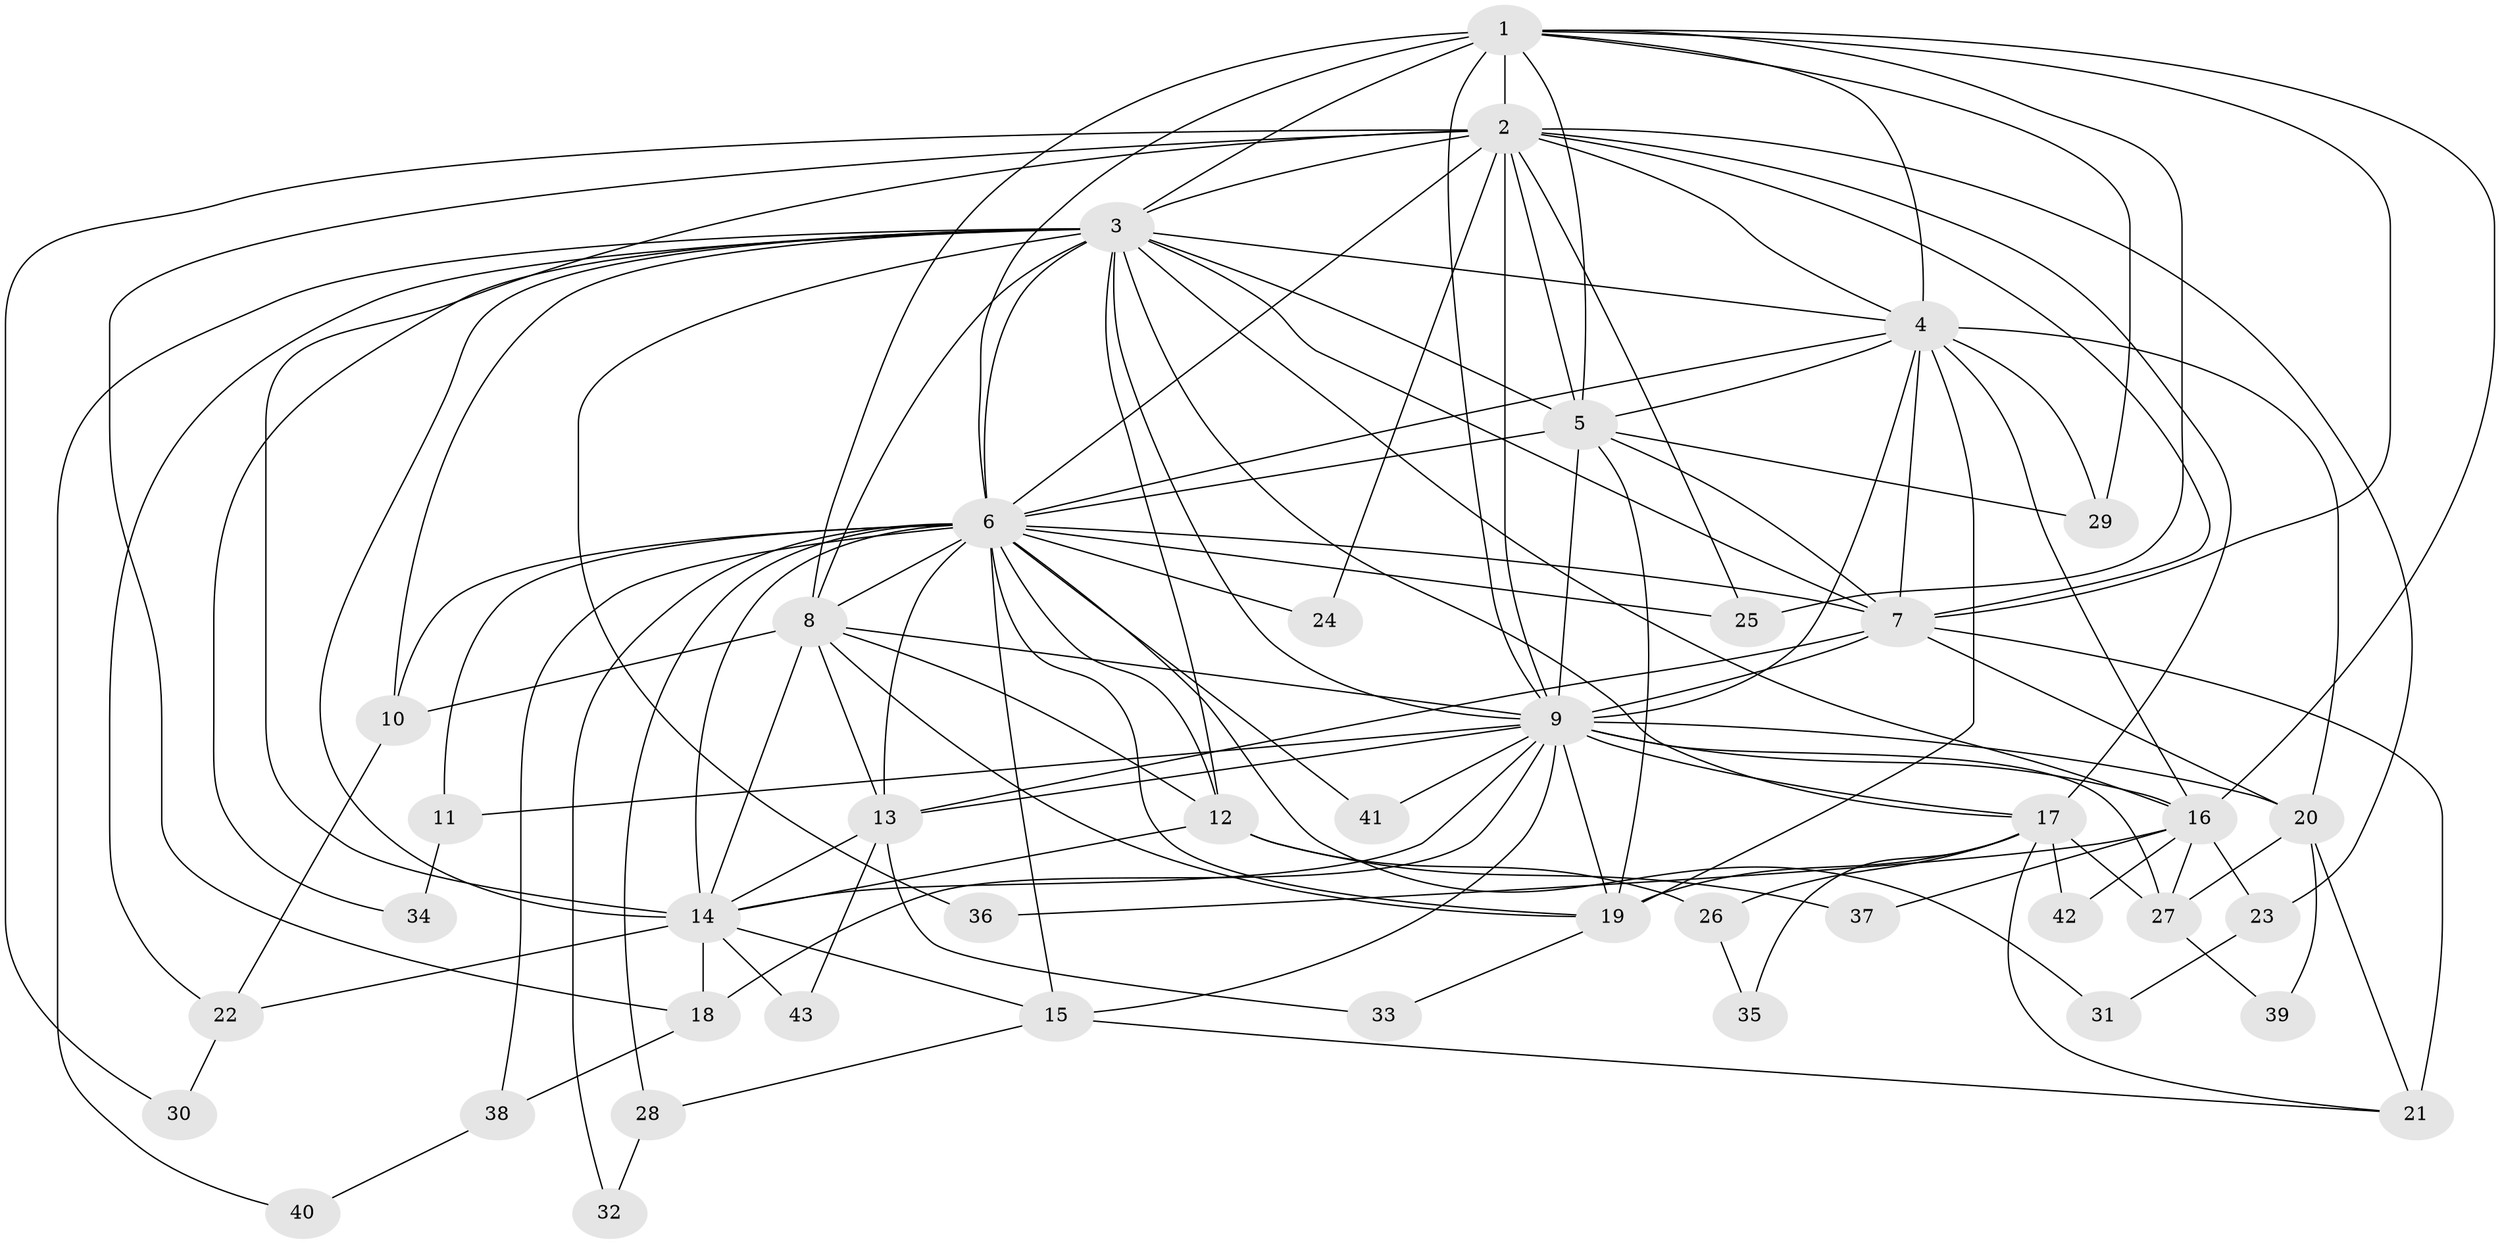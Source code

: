 // original degree distribution, {20: 0.009708737864077669, 24: 0.009708737864077669, 22: 0.019417475728155338, 17: 0.009708737864077669, 13: 0.009708737864077669, 29: 0.009708737864077669, 16: 0.009708737864077669, 30: 0.009708737864077669, 11: 0.009708737864077669, 4: 0.0970873786407767, 2: 0.5825242718446602, 5: 0.05825242718446602, 7: 0.019417475728155338, 3: 0.1262135922330097, 9: 0.009708737864077669, 6: 0.009708737864077669}
// Generated by graph-tools (version 1.1) at 2025/49/03/04/25 22:49:39]
// undirected, 43 vertices, 125 edges
graph export_dot {
  node [color=gray90,style=filled];
  1;
  2;
  3;
  4;
  5;
  6;
  7;
  8;
  9;
  10;
  11;
  12;
  13;
  14;
  15;
  16;
  17;
  18;
  19;
  20;
  21;
  22;
  23;
  24;
  25;
  26;
  27;
  28;
  29;
  30;
  31;
  32;
  33;
  34;
  35;
  36;
  37;
  38;
  39;
  40;
  41;
  42;
  43;
  1 -- 2 [weight=2.0];
  1 -- 3 [weight=1.0];
  1 -- 4 [weight=2.0];
  1 -- 5 [weight=3.0];
  1 -- 6 [weight=1.0];
  1 -- 7 [weight=1.0];
  1 -- 8 [weight=6.0];
  1 -- 9 [weight=1.0];
  1 -- 16 [weight=1.0];
  1 -- 25 [weight=1.0];
  1 -- 29 [weight=1.0];
  2 -- 3 [weight=3.0];
  2 -- 4 [weight=4.0];
  2 -- 5 [weight=4.0];
  2 -- 6 [weight=2.0];
  2 -- 7 [weight=3.0];
  2 -- 9 [weight=4.0];
  2 -- 14 [weight=9.0];
  2 -- 17 [weight=1.0];
  2 -- 18 [weight=1.0];
  2 -- 23 [weight=1.0];
  2 -- 24 [weight=1.0];
  2 -- 25 [weight=1.0];
  2 -- 30 [weight=1.0];
  3 -- 4 [weight=2.0];
  3 -- 5 [weight=2.0];
  3 -- 6 [weight=1.0];
  3 -- 7 [weight=1.0];
  3 -- 8 [weight=1.0];
  3 -- 9 [weight=1.0];
  3 -- 10 [weight=1.0];
  3 -- 12 [weight=1.0];
  3 -- 14 [weight=1.0];
  3 -- 16 [weight=2.0];
  3 -- 17 [weight=1.0];
  3 -- 22 [weight=1.0];
  3 -- 34 [weight=1.0];
  3 -- 36 [weight=1.0];
  3 -- 40 [weight=1.0];
  4 -- 5 [weight=4.0];
  4 -- 6 [weight=2.0];
  4 -- 7 [weight=3.0];
  4 -- 9 [weight=3.0];
  4 -- 16 [weight=1.0];
  4 -- 19 [weight=5.0];
  4 -- 20 [weight=2.0];
  4 -- 29 [weight=1.0];
  5 -- 6 [weight=3.0];
  5 -- 7 [weight=2.0];
  5 -- 9 [weight=19.0];
  5 -- 19 [weight=1.0];
  5 -- 29 [weight=1.0];
  6 -- 7 [weight=1.0];
  6 -- 8 [weight=1.0];
  6 -- 10 [weight=1.0];
  6 -- 11 [weight=1.0];
  6 -- 12 [weight=1.0];
  6 -- 13 [weight=1.0];
  6 -- 14 [weight=2.0];
  6 -- 15 [weight=1.0];
  6 -- 19 [weight=2.0];
  6 -- 24 [weight=1.0];
  6 -- 25 [weight=1.0];
  6 -- 28 [weight=1.0];
  6 -- 31 [weight=1.0];
  6 -- 32 [weight=1.0];
  6 -- 38 [weight=1.0];
  6 -- 41 [weight=1.0];
  7 -- 9 [weight=1.0];
  7 -- 13 [weight=1.0];
  7 -- 20 [weight=1.0];
  7 -- 21 [weight=3.0];
  8 -- 9 [weight=1.0];
  8 -- 10 [weight=1.0];
  8 -- 12 [weight=1.0];
  8 -- 13 [weight=1.0];
  8 -- 14 [weight=1.0];
  8 -- 19 [weight=1.0];
  9 -- 11 [weight=1.0];
  9 -- 13 [weight=1.0];
  9 -- 14 [weight=1.0];
  9 -- 15 [weight=2.0];
  9 -- 16 [weight=1.0];
  9 -- 17 [weight=1.0];
  9 -- 18 [weight=1.0];
  9 -- 19 [weight=2.0];
  9 -- 20 [weight=2.0];
  9 -- 27 [weight=1.0];
  9 -- 41 [weight=1.0];
  10 -- 22 [weight=1.0];
  11 -- 34 [weight=1.0];
  12 -- 14 [weight=2.0];
  12 -- 26 [weight=1.0];
  12 -- 37 [weight=1.0];
  13 -- 14 [weight=1.0];
  13 -- 33 [weight=1.0];
  13 -- 43 [weight=1.0];
  14 -- 15 [weight=2.0];
  14 -- 18 [weight=1.0];
  14 -- 22 [weight=1.0];
  14 -- 43 [weight=1.0];
  15 -- 21 [weight=1.0];
  15 -- 28 [weight=1.0];
  16 -- 23 [weight=1.0];
  16 -- 27 [weight=1.0];
  16 -- 36 [weight=1.0];
  16 -- 37 [weight=1.0];
  16 -- 42 [weight=1.0];
  17 -- 19 [weight=1.0];
  17 -- 21 [weight=1.0];
  17 -- 26 [weight=1.0];
  17 -- 27 [weight=1.0];
  17 -- 35 [weight=1.0];
  17 -- 42 [weight=1.0];
  18 -- 38 [weight=1.0];
  19 -- 33 [weight=1.0];
  20 -- 21 [weight=1.0];
  20 -- 27 [weight=1.0];
  20 -- 39 [weight=1.0];
  22 -- 30 [weight=1.0];
  23 -- 31 [weight=1.0];
  26 -- 35 [weight=1.0];
  27 -- 39 [weight=1.0];
  28 -- 32 [weight=1.0];
  38 -- 40 [weight=1.0];
}
